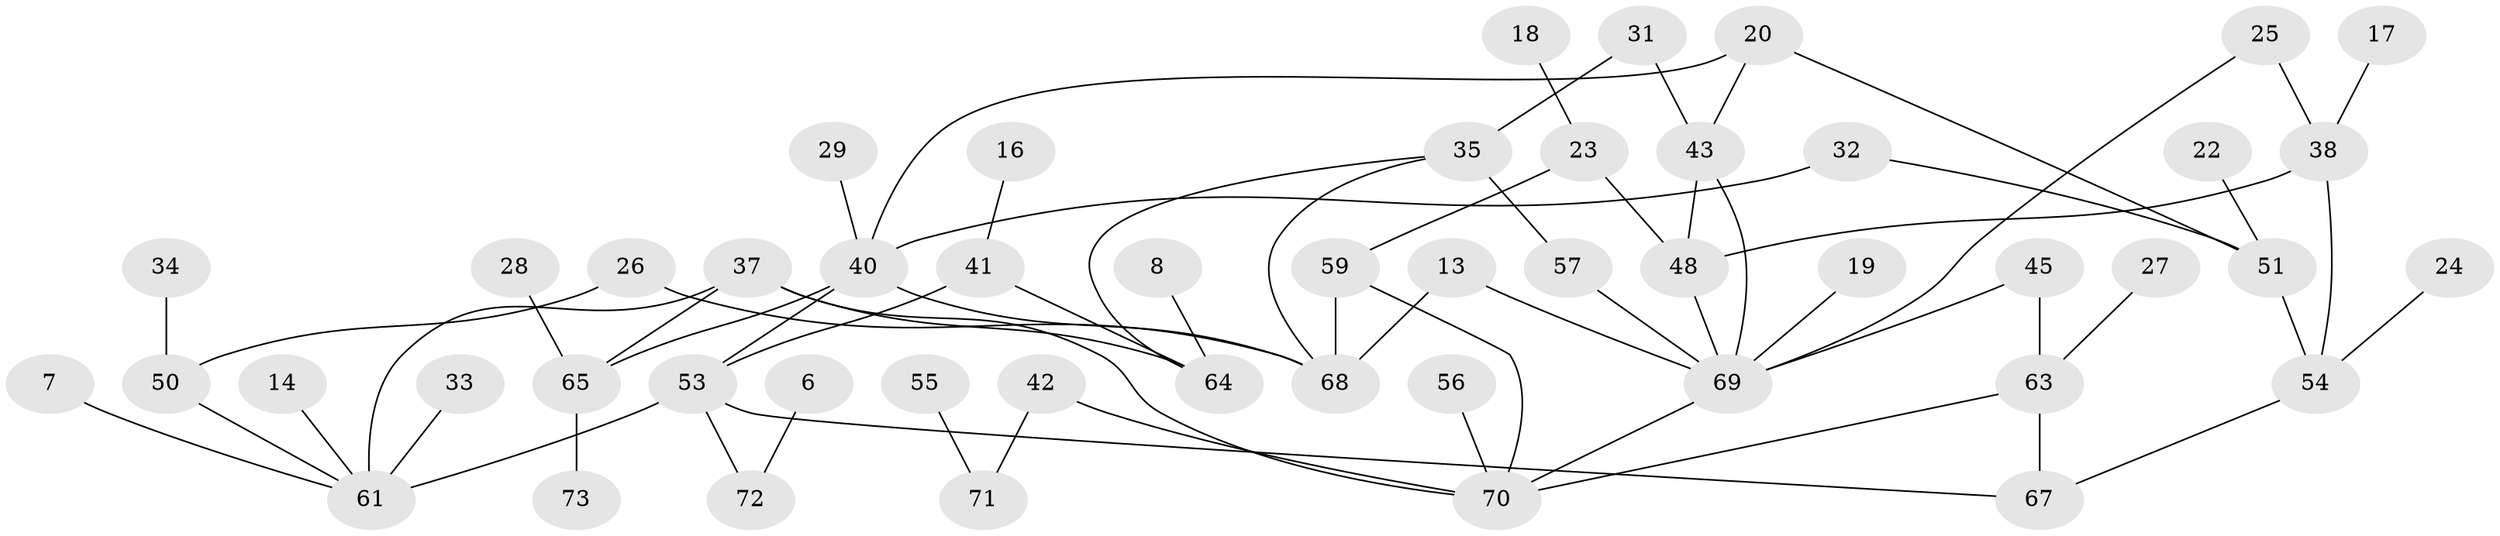 // original degree distribution, {3: 0.2620689655172414, 0: 0.14482758620689656, 2: 0.18620689655172415, 1: 0.296551724137931, 5: 0.013793103448275862, 4: 0.0896551724137931, 9: 0.006896551724137931}
// Generated by graph-tools (version 1.1) at 2025/25/03/09/25 03:25:17]
// undirected, 50 vertices, 66 edges
graph export_dot {
graph [start="1"]
  node [color=gray90,style=filled];
  6;
  7;
  8;
  13;
  14;
  16;
  17;
  18;
  19;
  20;
  22;
  23;
  24;
  25;
  26;
  27;
  28;
  29;
  31;
  32;
  33;
  34;
  35;
  37;
  38;
  40;
  41;
  42;
  43;
  45;
  48;
  50;
  51;
  53;
  54;
  55;
  56;
  57;
  59;
  61;
  63;
  64;
  65;
  67;
  68;
  69;
  70;
  71;
  72;
  73;
  6 -- 72 [weight=1.0];
  7 -- 61 [weight=1.0];
  8 -- 64 [weight=1.0];
  13 -- 68 [weight=1.0];
  13 -- 69 [weight=1.0];
  14 -- 61 [weight=1.0];
  16 -- 41 [weight=1.0];
  17 -- 38 [weight=1.0];
  18 -- 23 [weight=1.0];
  19 -- 69 [weight=1.0];
  20 -- 40 [weight=1.0];
  20 -- 43 [weight=1.0];
  20 -- 51 [weight=1.0];
  22 -- 51 [weight=1.0];
  23 -- 48 [weight=1.0];
  23 -- 59 [weight=1.0];
  24 -- 54 [weight=1.0];
  25 -- 38 [weight=2.0];
  25 -- 69 [weight=1.0];
  26 -- 50 [weight=1.0];
  26 -- 68 [weight=1.0];
  27 -- 63 [weight=1.0];
  28 -- 65 [weight=1.0];
  29 -- 40 [weight=1.0];
  31 -- 35 [weight=1.0];
  31 -- 43 [weight=1.0];
  32 -- 40 [weight=1.0];
  32 -- 51 [weight=1.0];
  33 -- 61 [weight=1.0];
  34 -- 50 [weight=1.0];
  35 -- 57 [weight=2.0];
  35 -- 64 [weight=1.0];
  35 -- 68 [weight=1.0];
  37 -- 61 [weight=1.0];
  37 -- 64 [weight=1.0];
  37 -- 65 [weight=1.0];
  37 -- 70 [weight=1.0];
  38 -- 48 [weight=1.0];
  38 -- 54 [weight=1.0];
  40 -- 53 [weight=1.0];
  40 -- 65 [weight=1.0];
  40 -- 68 [weight=1.0];
  41 -- 53 [weight=1.0];
  41 -- 64 [weight=1.0];
  42 -- 70 [weight=1.0];
  42 -- 71 [weight=1.0];
  43 -- 48 [weight=1.0];
  43 -- 69 [weight=1.0];
  45 -- 63 [weight=1.0];
  45 -- 69 [weight=1.0];
  48 -- 69 [weight=1.0];
  50 -- 61 [weight=1.0];
  51 -- 54 [weight=1.0];
  53 -- 61 [weight=2.0];
  53 -- 67 [weight=1.0];
  53 -- 72 [weight=1.0];
  54 -- 67 [weight=1.0];
  55 -- 71 [weight=1.0];
  56 -- 70 [weight=1.0];
  57 -- 69 [weight=1.0];
  59 -- 68 [weight=1.0];
  59 -- 70 [weight=1.0];
  63 -- 67 [weight=1.0];
  63 -- 70 [weight=1.0];
  65 -- 73 [weight=1.0];
  69 -- 70 [weight=1.0];
}
